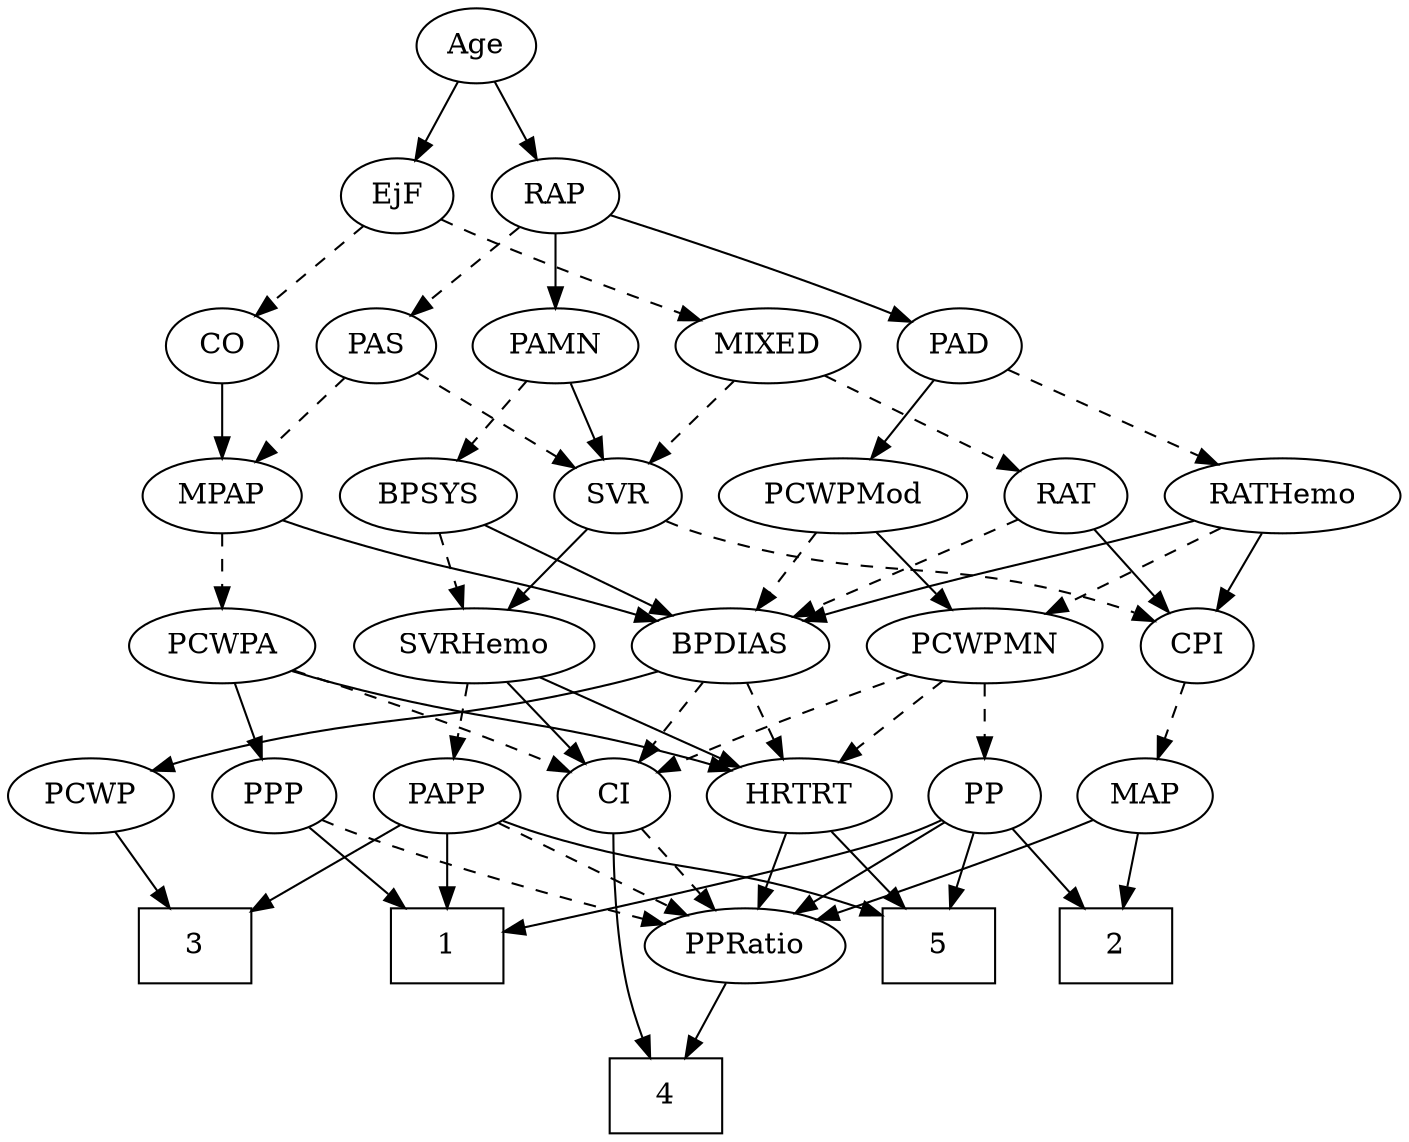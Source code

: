 strict digraph {
	graph [bb="0,0,623.49,540"];
	node [label="\N"];
	1	[height=0.5,
		pos="192.1,90",
		shape=box,
		width=0.75];
	2	[height=0.5,
		pos="499.1,90",
		shape=box,
		width=0.75];
	3	[height=0.5,
		pos="78.097,90",
		shape=box,
		width=0.75];
	4	[height=0.5,
		pos="292.1,18",
		shape=box,
		width=0.75];
	5	[height=0.5,
		pos="411.1,90",
		shape=box,
		width=0.75];
	Age	[height=0.5,
		pos="225.1,522",
		width=0.75];
	EjF	[height=0.5,
		pos="189.1,450",
		width=0.75];
	Age -> EjF	[pos="e,197.4,467.15 216.75,504.76 212.39,496.28 206.95,485.71 202.06,476.2",
		style=solid];
	RAP	[height=0.5,
		pos="262.1,450",
		width=0.77632];
	Age -> RAP	[pos="e,253.56,467.15 233.68,504.76 238.16,496.28 243.75,485.71 248.78,476.2",
		style=solid];
	MIXED	[height=0.5,
		pos="357.1,378",
		width=1.1193];
	EjF -> MIXED	[pos="e,327.53,390.29 210.32,438.72 215.15,436.45 220.28,434.1 225.1,432 256,418.51 291.5,404.33 317.89,394.04",
		style=dashed];
	CO	[height=0.5,
		pos="109.1,378",
		width=0.75];
	EjF -> CO	[pos="e,124.87,392.8 173.29,435.17 161.68,425.01 145.7,411.03 132.6,399.56",
		style=dashed];
	PAD	[height=0.5,
		pos="444.1,378",
		width=0.79437];
	RAP -> PAD	[pos="e,421.7,389.32 286.24,440.68 315,430.64 364.4,412.98 406.1,396 408.16,395.16 410.28,394.27 412.42,393.37",
		style=solid];
	PAS	[height=0.5,
		pos="181.1,378",
		width=0.75];
	RAP -> PAS	[pos="e,197.07,392.8 246.09,435.17 234.33,425.01 218.16,411.03 204.89,399.56",
		style=dashed];
	PAMN	[height=0.5,
		pos="262.1,378",
		width=1.011];
	RAP -> PAMN	[pos="e,262.1,396.1 262.1,431.7 262.1,423.98 262.1,414.71 262.1,406.11",
		style=solid];
	RAT	[height=0.5,
		pos="479.1,306",
		width=0.75827];
	MIXED -> RAT	[pos="e,458.98,318.54 380.91,363.34 400.72,351.97 429,335.74 450.12,323.62",
		style=dashed];
	SVR	[height=0.5,
		pos="284.1,306",
		width=0.77632];
	MIXED -> SVR	[pos="e,299.26,321.54 340.9,361.46 330.79,351.78 317.65,339.17 306.55,328.53",
		style=dashed];
	MPAP	[height=0.5,
		pos="109.1,306",
		width=0.97491];
	PCWPA	[height=0.5,
		pos="109.1,234",
		width=1.1555];
	MPAP -> PCWPA	[pos="e,109.1,252.1 109.1,287.7 109.1,279.98 109.1,270.71 109.1,262.11",
		style=dashed];
	BPDIAS	[height=0.5,
		pos="329.1,234",
		width=1.1735];
	MPAP -> BPDIAS	[pos="e,297.06,245.9 135.95,294.19 141.58,292.05 147.51,289.88 153.1,288 207.89,269.56 222.88,269.14 278.1,252 281.17,251.05 284.34,250.04 \
287.53,249.01",
		style=solid];
	BPSYS	[height=0.5,
		pos="200.1,306",
		width=1.0471];
	SVRHemo	[height=0.5,
		pos="219.1,234",
		width=1.3902];
	BPSYS -> SVRHemo	[pos="e,214.41,252.28 204.7,288.05 206.81,280.26 209.37,270.82 211.75,262.08",
		style=dashed];
	BPSYS -> BPDIAS	[pos="e,303.94,248.65 224.06,292 244.04,281.16 272.75,265.58 295.1,253.45",
		style=solid];
	RATHemo	[height=0.5,
		pos="574.1,306",
		width=1.3721];
	PAD -> RATHemo	[pos="e,547.53,321.31 465.27,365.6 485.09,354.93 515.08,338.78 538.56,326.13",
		style=dashed];
	PCWPMod	[height=0.5,
		pos="382.1,306",
		width=1.4443];
	PAD -> PCWPMod	[pos="e,396.82,323.63 430.64,361.81 422.78,352.93 412.66,341.5 403.7,331.39",
		style=solid];
	CO -> MPAP	[pos="e,109.1,324.1 109.1,359.7 109.1,351.98 109.1,342.71 109.1,334.11",
		style=solid];
	PAS -> MPAP	[pos="e,124.89,322.36 166.53,362.83 156.71,353.29 143.55,340.5 132.31,329.57",
		style=dashed];
	PAS -> SVR	[pos="e,265.49,319.64 199.51,364.49 215.52,353.6 238.94,337.69 257.07,325.37",
		style=dashed];
	PAMN -> BPSYS	[pos="e,214.11,322.82 248.03,361.12 240.02,352.08 229.84,340.58 220.92,330.52",
		style=dashed];
	PAMN -> SVR	[pos="e,278.82,323.79 267.42,360.05 269.94,352.06 272.99,342.33 275.8,333.4",
		style=solid];
	CPI	[height=0.5,
		pos="534.1,234",
		width=0.75];
	RATHemo -> CPI	[pos="e,543.42,251.31 564.41,288.05 559.63,279.68 553.76,269.4 548.46,260.13",
		style=solid];
	PCWPMN	[height=0.5,
		pos="439.1,234",
		width=1.3902];
	RATHemo -> PCWPMN	[pos="e,466.38,249.14 546.78,290.83 526.19,280.16 497.77,265.42 475.29,253.77",
		style=dashed];
	RATHemo -> BPDIAS	[pos="e,360.83,245.91 536.67,294.1 529.52,292.05 522.08,289.94 515.1,288 455.26,271.4 439.58,269.83 380.1,252 376.97,251.06 373.74,250.06 \
370.5,249.04",
		style=solid];
	MAP	[height=0.5,
		pos="515.1,162",
		width=0.84854];
	CPI -> MAP	[pos="e,519.79,180.28 529.5,216.05 527.38,208.26 524.82,198.82 522.45,190.08",
		style=dashed];
	RAT -> CPI	[pos="e,522.19,250.16 491.03,289.81 498.31,280.55 507.76,268.52 515.95,258.09",
		style=solid];
	RAT -> BPDIAS	[pos="e,356.76,247.81 457.4,294.73 452.69,292.51 447.73,290.17 443.1,288 417.33,275.93 388.24,262.4 365.9,252.04",
		style=dashed];
	SVR -> CPI	[pos="e,513.51,245.76 305.28,294.26 310.37,291.96 315.86,289.71 321.1,288 397.41,263.08 421.92,277.32 498.1,252 500.02,251.36 501.97,250.65 \
503.91,249.88",
		style=dashed];
	SVR -> SVRHemo	[pos="e,234.22,251.29 270.31,290.15 261.88,281.07 250.89,269.24 241.26,258.87",
		style=solid];
	PCWPMod -> PCWPMN	[pos="e,425.69,251.47 395.61,288.41 402.63,279.78 411.36,269.06 419.15,259.5",
		style=solid];
	PCWPMod -> BPDIAS	[pos="e,341.57,251.47 369.54,288.41 363,279.78 354.89,269.06 347.64,259.5",
		style=dashed];
	PPP	[height=0.5,
		pos="115.1,162",
		width=0.75];
	PCWPA -> PPP	[pos="e,113.63,180.1 110.58,215.7 111.24,207.98 112.04,198.71 112.77,190.11",
		style=solid];
	CI	[height=0.5,
		pos="269.1,162",
		width=0.75];
	PCWPA -> CI	[pos="e,247.84,173.2 138.04,220.99 163.26,210.44 200.75,194.55 233.1,180 234.89,179.19 236.74,178.35 238.59,177.5",
		style=dashed];
	HRTRT	[height=0.5,
		pos="354.1,162",
		width=1.1013];
	PCWPA -> HRTRT	[pos="e,324.18,173.86 140.53,222.09 146.98,219.98 153.73,217.85 160.1,216 223.86,197.49 241.44,198.9 305.1,180 308.2,179.08 311.41,178.08 \
314.62,177.04",
		style=solid];
	PP	[height=0.5,
		pos="439.1,162",
		width=0.75];
	PCWPMN -> PP	[pos="e,439.1,180.1 439.1,215.7 439.1,207.98 439.1,198.71 439.1,190.11",
		style=dashed];
	PCWPMN -> CI	[pos="e,290.31,173.3 405.81,220.52 378.55,210.14 339.07,194.72 305.1,180 303.29,179.22 301.44,178.4 299.58,177.56",
		style=dashed];
	PCWPMN -> HRTRT	[pos="e,372.43,178.1 419.81,217.12 408.16,207.52 393.15,195.16 380.41,184.67",
		style=dashed];
	SVRHemo -> CI	[pos="e,258.02,178.51 230.95,216.41 237.29,207.53 245.21,196.44 252.19,186.67",
		style=solid];
	PAPP	[height=0.5,
		pos="192.1,162",
		width=0.88464];
	SVRHemo -> PAPP	[pos="e,198.57,179.79 212.56,216.05 209.48,208.06 205.72,198.33 202.28,189.4",
		style=dashed];
	SVRHemo -> HRTRT	[pos="e,328.64,176.2 246.42,218.83 267.54,207.88 296.93,192.64 319.66,180.85",
		style=solid];
	PCWP	[height=0.5,
		pos="35.097,162",
		width=0.97491];
	BPDIAS -> PCWP	[pos="e,61.346,174.07 297.75,221.77 291.3,219.68 284.52,217.64 278.1,216 191.02,193.73 165.63,204.31 79.097,180 76.453,179.26 73.747,178.42 \
71.041,177.52",
		style=solid];
	BPDIAS -> CI	[pos="e,282.12,178.19 315.18,216.76 307.31,207.59 297.35,195.96 288.7,185.88",
		style=dashed];
	BPDIAS -> HRTRT	[pos="e,347.93,180.28 335.15,216.05 337.96,208.18 341.38,198.62 344.53,189.79",
		style=dashed];
	MAP -> 2	[pos="e,503.05,108.28 511.22,144.05 509.44,136.26 507.28,126.82 505.29,118.08",
		style=solid];
	PPRatio	[height=0.5,
		pos="326.1,90",
		width=1.1013];
	MAP -> PPRatio	[pos="e,356.59,101.6 491.08,150.52 485.84,148.3 480.3,146.03 475.1,144 454.9,136.13 402.94,117.8 366.08,104.92",
		style=solid];
	PP -> 1	[pos="e,219.24,96.051 418.07,150.23 413.22,147.99 408.04,145.77 403.1,144 343.63,122.72 271.83,106.63 229.18,98.025",
		style=solid];
	PP -> 2	[pos="e,484.42,108.13 452.12,145.81 459.62,137.05 469.24,125.83 477.82,115.82",
		style=solid];
	PP -> 5	[pos="e,418.08,108.45 432.46,144.41 429.28,136.45 425.39,126.72 421.8,117.76",
		style=solid];
	PP -> PPRatio	[pos="e,348.87,105.11 419.93,149.13 402.81,138.52 377.43,122.8 357.38,110.38",
		style=solid];
	PPP -> 1	[pos="e,173.27,108.11 130.68,146.83 140.68,137.75 153.92,125.71 165.54,115.14",
		style=solid];
	PPP -> PPRatio	[pos="e,292.38,99.626 136.19,150.41 141.03,148.15 146.19,145.89 151.1,144 194.91,127.13 246.51,112.06 282.27,102.34",
		style=dashed];
	PPRatio -> 4	[pos="e,300.49,36.275 317.87,72.055 314,64.091 309.3,54.411 304.97,45.51",
		style=solid];
	PCWP -> 3	[pos="e,67.38,108.45 45.287,144.41 50.279,136.28 56.408,126.31 62.012,117.18",
		style=solid];
	CI -> 4	[pos="e,286.27,36.473 269.69,143.81 270.54,125.79 272.53,96.714 277.1,72 278.66,63.537 280.98,54.474 283.33,46.278",
		style=solid];
	CI -> PPRatio	[pos="e,312.96,107.13 281.47,145.81 288.8,136.8 298.27,125.18 306.59,114.95",
		style=dashed];
	PAPP -> 1	[pos="e,192.1,108.1 192.1,143.7 192.1,135.98 192.1,126.71 192.1,118.11",
		style=solid];
	PAPP -> 3	[pos="e,105.33,107.72 171.19,148.16 155.21,138.35 132.79,124.59 113.97,113.03",
		style=solid];
	PAPP -> 5	[pos="e,383.81,104.55 216.59,150.17 221.98,147.98 227.69,145.8 233.1,144 291.99,124.44 311.95,129.45 374.29,107.93",
		style=solid];
	PAPP -> PPRatio	[pos="e,300.97,104.13 214.83,149.13 236.02,138.06 267.89,121.4 292.11,108.76",
		style=dashed];
	HRTRT -> 5	[pos="e,397.15,108.12 367.32,144.76 374.24,136.27 382.86,125.68 390.62,116.15",
		style=solid];
	HRTRT -> PPRatio	[pos="e,332.81,107.79 347.32,144.05 344.09,135.97 340.15,126.12 336.54,117.11",
		style=solid];
}
